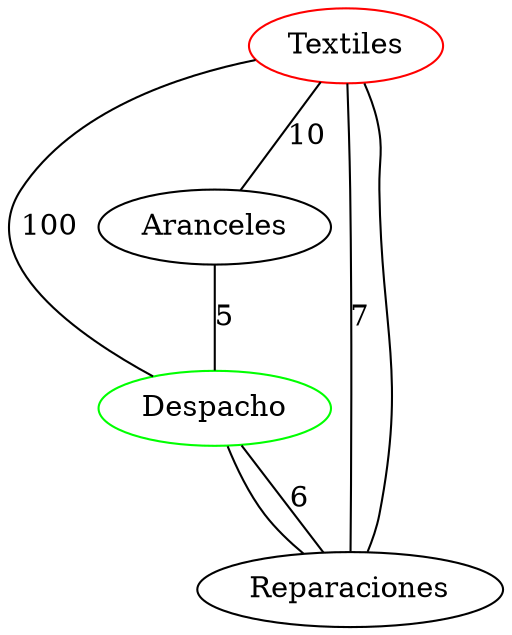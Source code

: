 graph grafo{
Textiles [color="red"];
Despacho [color="green"];
Aranceles--Despacho [label="5"];
Textiles--Despacho [label="100"];
Textiles--Aranceles [label="10"];
Reparaciones--Despacho [label="6"];
Reparaciones--Textiles [label="7"];
Despacho--Reparaciones;
Reparaciones--Textiles;
}